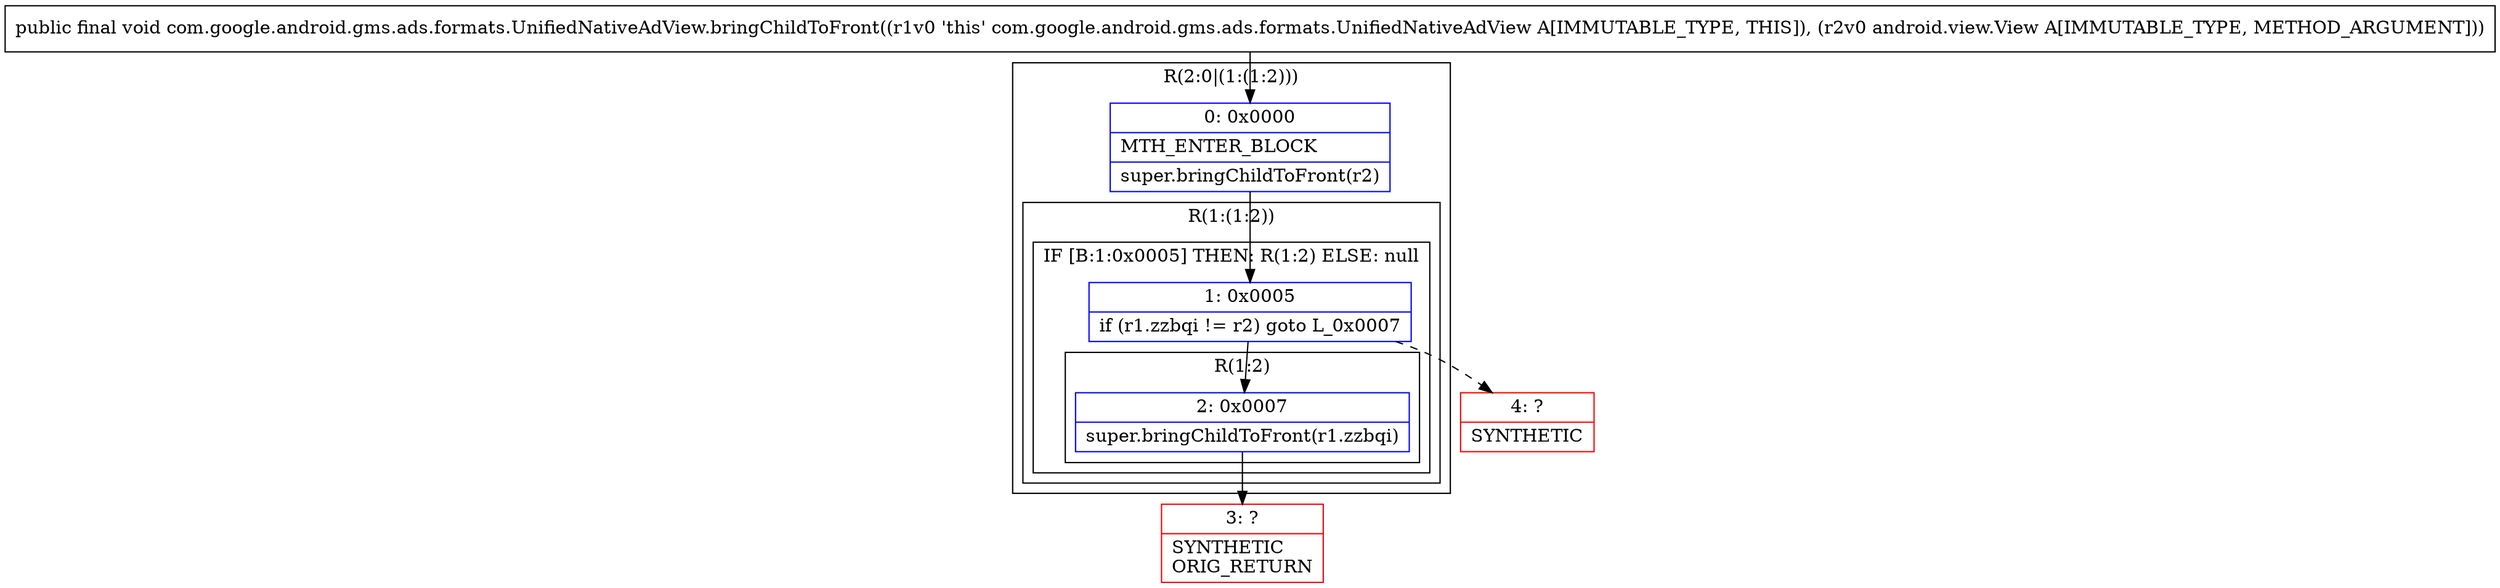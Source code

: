 digraph "CFG forcom.google.android.gms.ads.formats.UnifiedNativeAdView.bringChildToFront(Landroid\/view\/View;)V" {
subgraph cluster_Region_1812799237 {
label = "R(2:0|(1:(1:2)))";
node [shape=record,color=blue];
Node_0 [shape=record,label="{0\:\ 0x0000|MTH_ENTER_BLOCK\l|super.bringChildToFront(r2)\l}"];
subgraph cluster_Region_672485175 {
label = "R(1:(1:2))";
node [shape=record,color=blue];
subgraph cluster_IfRegion_90060278 {
label = "IF [B:1:0x0005] THEN: R(1:2) ELSE: null";
node [shape=record,color=blue];
Node_1 [shape=record,label="{1\:\ 0x0005|if (r1.zzbqi != r2) goto L_0x0007\l}"];
subgraph cluster_Region_456781160 {
label = "R(1:2)";
node [shape=record,color=blue];
Node_2 [shape=record,label="{2\:\ 0x0007|super.bringChildToFront(r1.zzbqi)\l}"];
}
}
}
}
Node_3 [shape=record,color=red,label="{3\:\ ?|SYNTHETIC\lORIG_RETURN\l}"];
Node_4 [shape=record,color=red,label="{4\:\ ?|SYNTHETIC\l}"];
MethodNode[shape=record,label="{public final void com.google.android.gms.ads.formats.UnifiedNativeAdView.bringChildToFront((r1v0 'this' com.google.android.gms.ads.formats.UnifiedNativeAdView A[IMMUTABLE_TYPE, THIS]), (r2v0 android.view.View A[IMMUTABLE_TYPE, METHOD_ARGUMENT])) }"];
MethodNode -> Node_0;
Node_0 -> Node_1;
Node_1 -> Node_2;
Node_1 -> Node_4[style=dashed];
Node_2 -> Node_3;
}

